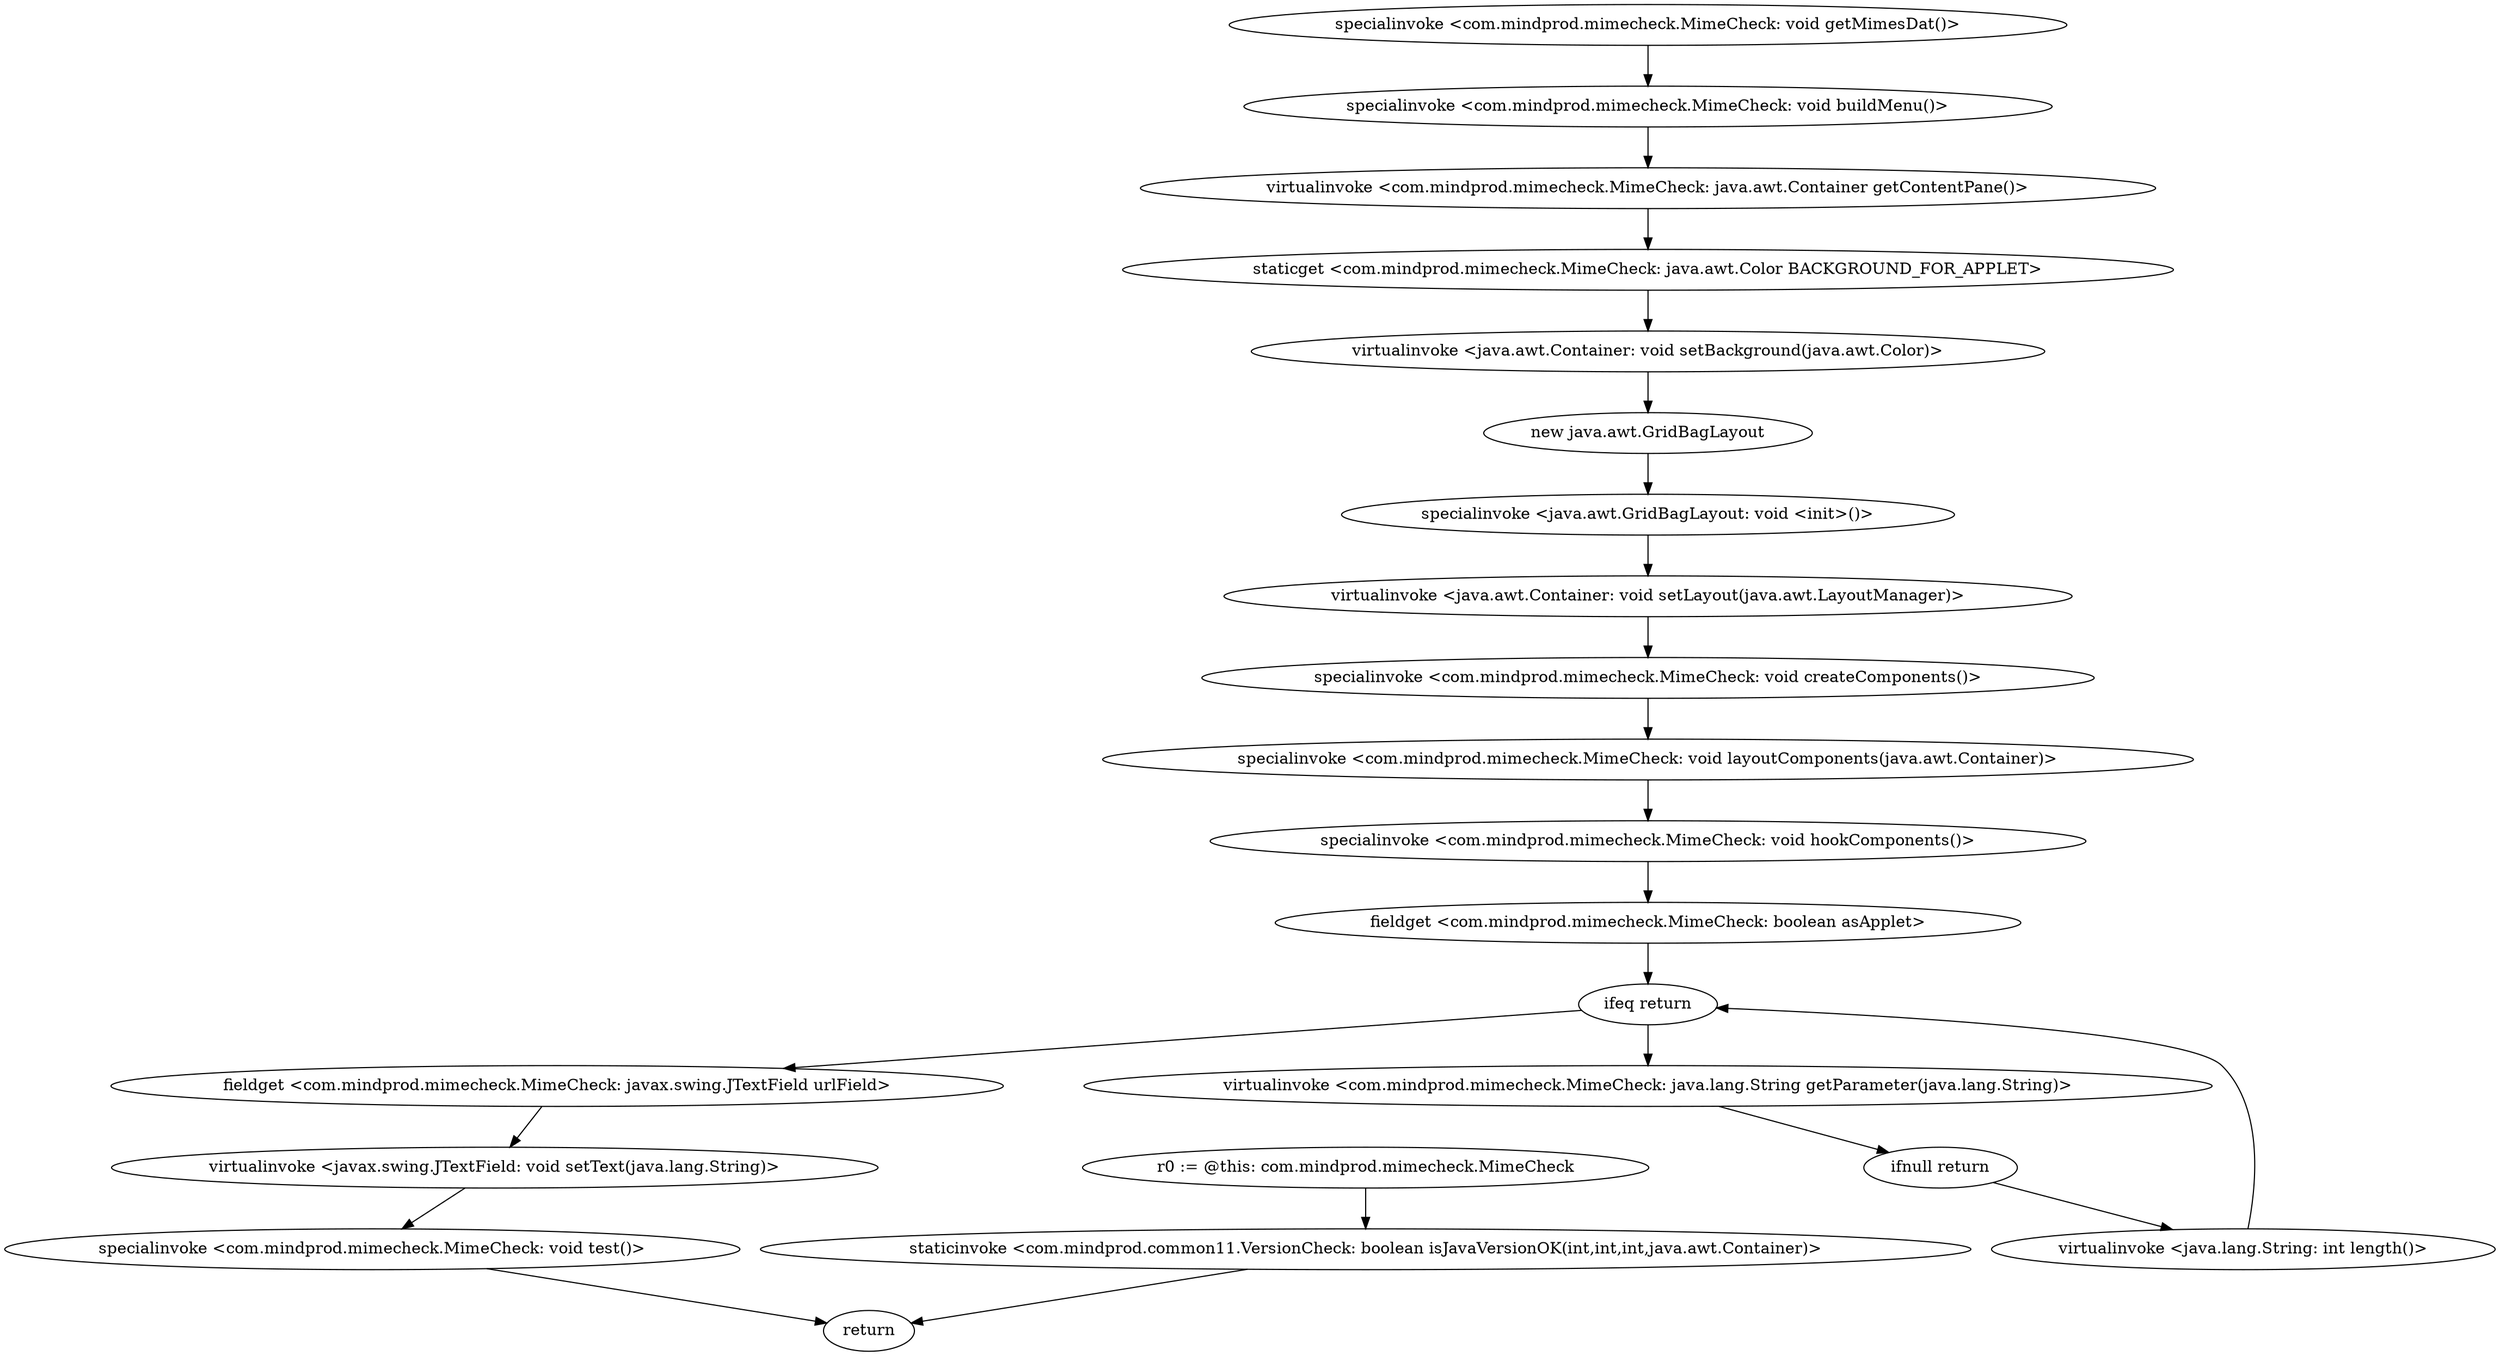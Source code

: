 digraph "" {
"r0 := @this: com.mindprod.mimecheck.MimeCheck"->"staticinvoke <com.mindprod.common11.VersionCheck: boolean isJavaVersionOK(int,int,int,java.awt.Container)>";
 "staticinvoke <com.mindprod.common11.VersionCheck: boolean isJavaVersionOK(int,int,int,java.awt.Container)>"->"return";
"specialinvoke <com.mindprod.mimecheck.MimeCheck: void getMimesDat()>";
 "specialinvoke <com.mindprod.mimecheck.MimeCheck: void getMimesDat()>"->"specialinvoke <com.mindprod.mimecheck.MimeCheck: void buildMenu()>";
 "specialinvoke <com.mindprod.mimecheck.MimeCheck: void buildMenu()>"->"virtualinvoke <com.mindprod.mimecheck.MimeCheck: java.awt.Container getContentPane()>";
 "virtualinvoke <com.mindprod.mimecheck.MimeCheck: java.awt.Container getContentPane()>"->"staticget <com.mindprod.mimecheck.MimeCheck: java.awt.Color BACKGROUND_FOR_APPLET>";
 "staticget <com.mindprod.mimecheck.MimeCheck: java.awt.Color BACKGROUND_FOR_APPLET>"->"virtualinvoke <java.awt.Container: void setBackground(java.awt.Color)>";
 "virtualinvoke <java.awt.Container: void setBackground(java.awt.Color)>"->"new java.awt.GridBagLayout";
 "new java.awt.GridBagLayout"->"specialinvoke <java.awt.GridBagLayout: void <init>()>";
 "specialinvoke <java.awt.GridBagLayout: void <init>()>"->"virtualinvoke <java.awt.Container: void setLayout(java.awt.LayoutManager)>";
 "virtualinvoke <java.awt.Container: void setLayout(java.awt.LayoutManager)>"->"specialinvoke <com.mindprod.mimecheck.MimeCheck: void createComponents()>";
 "specialinvoke <com.mindprod.mimecheck.MimeCheck: void createComponents()>"->"specialinvoke <com.mindprod.mimecheck.MimeCheck: void layoutComponents(java.awt.Container)>";
 "specialinvoke <com.mindprod.mimecheck.MimeCheck: void layoutComponents(java.awt.Container)>"->"specialinvoke <com.mindprod.mimecheck.MimeCheck: void hookComponents()>";
 "specialinvoke <com.mindprod.mimecheck.MimeCheck: void hookComponents()>"->"fieldget <com.mindprod.mimecheck.MimeCheck: boolean asApplet>";
 "fieldget <com.mindprod.mimecheck.MimeCheck: boolean asApplet>"->"ifeq return";
 "ifeq return"->"virtualinvoke <com.mindprod.mimecheck.MimeCheck: java.lang.String getParameter(java.lang.String)>";
 "virtualinvoke <com.mindprod.mimecheck.MimeCheck: java.lang.String getParameter(java.lang.String)>"->"ifnull return";
 "ifnull return"->"virtualinvoke <java.lang.String: int length()>";
 "virtualinvoke <java.lang.String: int length()>"->"ifeq return";
 "ifeq return"->"fieldget <com.mindprod.mimecheck.MimeCheck: javax.swing.JTextField urlField>";
 "fieldget <com.mindprod.mimecheck.MimeCheck: javax.swing.JTextField urlField>"->"virtualinvoke <javax.swing.JTextField: void setText(java.lang.String)>";
 "virtualinvoke <javax.swing.JTextField: void setText(java.lang.String)>"->"specialinvoke <com.mindprod.mimecheck.MimeCheck: void test()>";
 "specialinvoke <com.mindprod.mimecheck.MimeCheck: void test()>"->"return";
}

